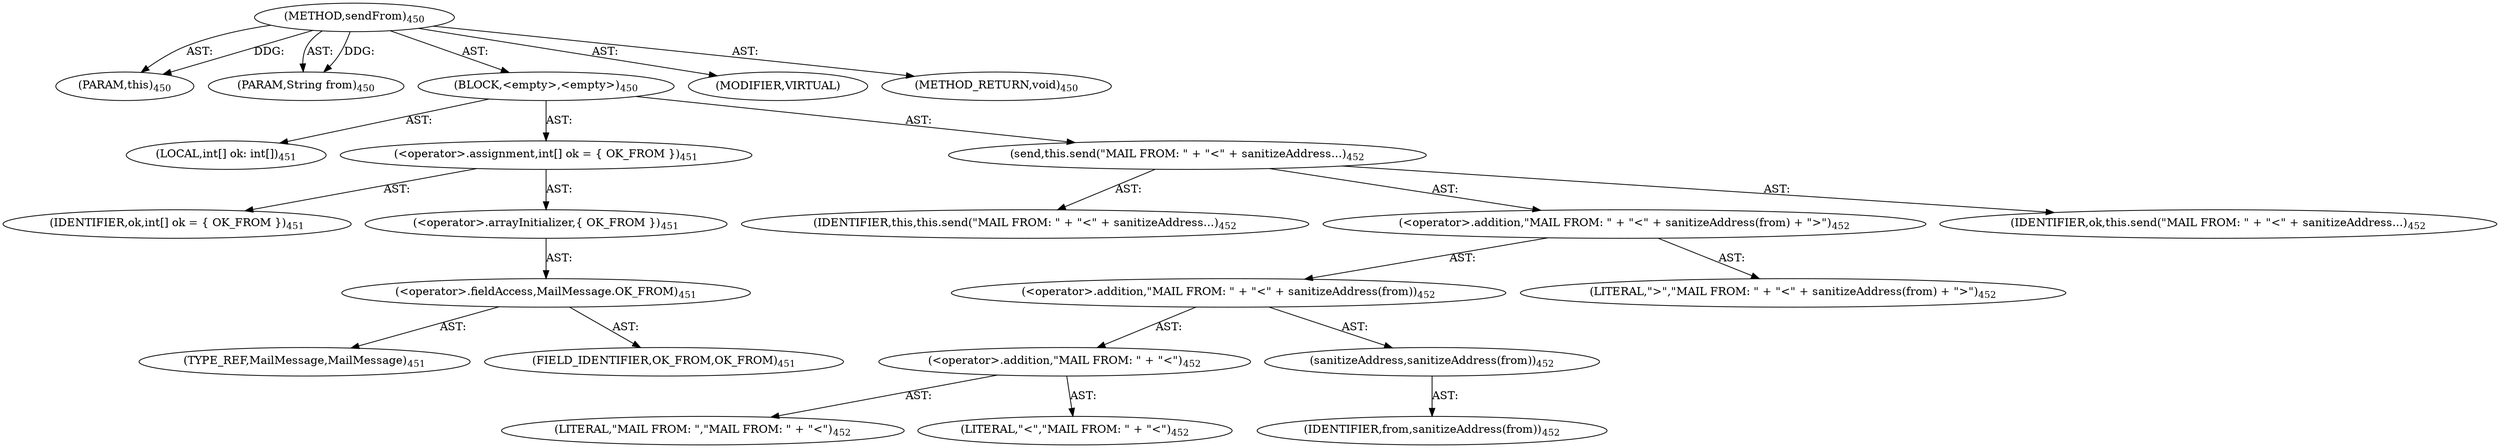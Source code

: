 digraph "sendFrom" {  
"111669149719" [label = <(METHOD,sendFrom)<SUB>450</SUB>> ]
"115964117008" [label = <(PARAM,this)<SUB>450</SUB>> ]
"115964117039" [label = <(PARAM,String from)<SUB>450</SUB>> ]
"25769803821" [label = <(BLOCK,&lt;empty&gt;,&lt;empty&gt;)<SUB>450</SUB>> ]
"94489280529" [label = <(LOCAL,int[] ok: int[])<SUB>451</SUB>> ]
"30064771270" [label = <(&lt;operator&gt;.assignment,int[] ok = { OK_FROM })<SUB>451</SUB>> ]
"68719476911" [label = <(IDENTIFIER,ok,int[] ok = { OK_FROM })<SUB>451</SUB>> ]
"30064771271" [label = <(&lt;operator&gt;.arrayInitializer,{ OK_FROM })<SUB>451</SUB>> ]
"30064771272" [label = <(&lt;operator&gt;.fieldAccess,MailMessage.OK_FROM)<SUB>451</SUB>> ]
"180388626440" [label = <(TYPE_REF,MailMessage,MailMessage)<SUB>451</SUB>> ]
"55834574898" [label = <(FIELD_IDENTIFIER,OK_FROM,OK_FROM)<SUB>451</SUB>> ]
"30064771273" [label = <(send,this.send(&quot;MAIL FROM: &quot; + &quot;&lt;&quot; + sanitizeAddress...)<SUB>452</SUB>> ]
"68719476766" [label = <(IDENTIFIER,this,this.send(&quot;MAIL FROM: &quot; + &quot;&lt;&quot; + sanitizeAddress...)<SUB>452</SUB>> ]
"30064771274" [label = <(&lt;operator&gt;.addition,&quot;MAIL FROM: &quot; + &quot;&lt;&quot; + sanitizeAddress(from) + &quot;&gt;&quot;)<SUB>452</SUB>> ]
"30064771275" [label = <(&lt;operator&gt;.addition,&quot;MAIL FROM: &quot; + &quot;&lt;&quot; + sanitizeAddress(from))<SUB>452</SUB>> ]
"30064771276" [label = <(&lt;operator&gt;.addition,&quot;MAIL FROM: &quot; + &quot;&lt;&quot;)<SUB>452</SUB>> ]
"90194313244" [label = <(LITERAL,&quot;MAIL FROM: &quot;,&quot;MAIL FROM: &quot; + &quot;&lt;&quot;)<SUB>452</SUB>> ]
"90194313245" [label = <(LITERAL,&quot;&lt;&quot;,&quot;MAIL FROM: &quot; + &quot;&lt;&quot;)<SUB>452</SUB>> ]
"30064771277" [label = <(sanitizeAddress,sanitizeAddress(from))<SUB>452</SUB>> ]
"68719476912" [label = <(IDENTIFIER,from,sanitizeAddress(from))<SUB>452</SUB>> ]
"90194313246" [label = <(LITERAL,&quot;&gt;&quot;,&quot;MAIL FROM: &quot; + &quot;&lt;&quot; + sanitizeAddress(from) + &quot;&gt;&quot;)<SUB>452</SUB>> ]
"68719476913" [label = <(IDENTIFIER,ok,this.send(&quot;MAIL FROM: &quot; + &quot;&lt;&quot; + sanitizeAddress...)<SUB>452</SUB>> ]
"133143986243" [label = <(MODIFIER,VIRTUAL)> ]
"128849018903" [label = <(METHOD_RETURN,void)<SUB>450</SUB>> ]
  "111669149719" -> "115964117008"  [ label = "AST: "] 
  "111669149719" -> "115964117039"  [ label = "AST: "] 
  "111669149719" -> "25769803821"  [ label = "AST: "] 
  "111669149719" -> "133143986243"  [ label = "AST: "] 
  "111669149719" -> "128849018903"  [ label = "AST: "] 
  "25769803821" -> "94489280529"  [ label = "AST: "] 
  "25769803821" -> "30064771270"  [ label = "AST: "] 
  "25769803821" -> "30064771273"  [ label = "AST: "] 
  "30064771270" -> "68719476911"  [ label = "AST: "] 
  "30064771270" -> "30064771271"  [ label = "AST: "] 
  "30064771271" -> "30064771272"  [ label = "AST: "] 
  "30064771272" -> "180388626440"  [ label = "AST: "] 
  "30064771272" -> "55834574898"  [ label = "AST: "] 
  "30064771273" -> "68719476766"  [ label = "AST: "] 
  "30064771273" -> "30064771274"  [ label = "AST: "] 
  "30064771273" -> "68719476913"  [ label = "AST: "] 
  "30064771274" -> "30064771275"  [ label = "AST: "] 
  "30064771274" -> "90194313246"  [ label = "AST: "] 
  "30064771275" -> "30064771276"  [ label = "AST: "] 
  "30064771275" -> "30064771277"  [ label = "AST: "] 
  "30064771276" -> "90194313244"  [ label = "AST: "] 
  "30064771276" -> "90194313245"  [ label = "AST: "] 
  "30064771277" -> "68719476912"  [ label = "AST: "] 
  "111669149719" -> "115964117008"  [ label = "DDG: "] 
  "111669149719" -> "115964117039"  [ label = "DDG: "] 
}

